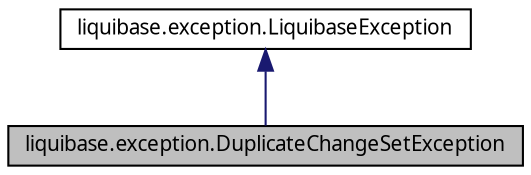 digraph G
{
  edge [fontname="FreeSans.ttf",fontsize=10,labelfontname="FreeSans.ttf",labelfontsize=10];
  node [fontname="FreeSans.ttf",fontsize=10,shape=record];
  Node1 [label="liquibase.exception.DuplicateChangeSetException",height=0.2,width=0.4,color="black", fillcolor="grey75", style="filled" fontcolor="black"];
  Node2 -> Node1 [dir=back,color="midnightblue",fontsize=10,style="solid",fontname="FreeSans.ttf"];
  Node2 [label="liquibase.exception.LiquibaseException",height=0.2,width=0.4,color="black", fillcolor="white", style="filled",URL="$classliquibase_1_1exception_1_1_liquibase_exception.html",tooltip="Base class for all LiquiBase exceptions."];
}
